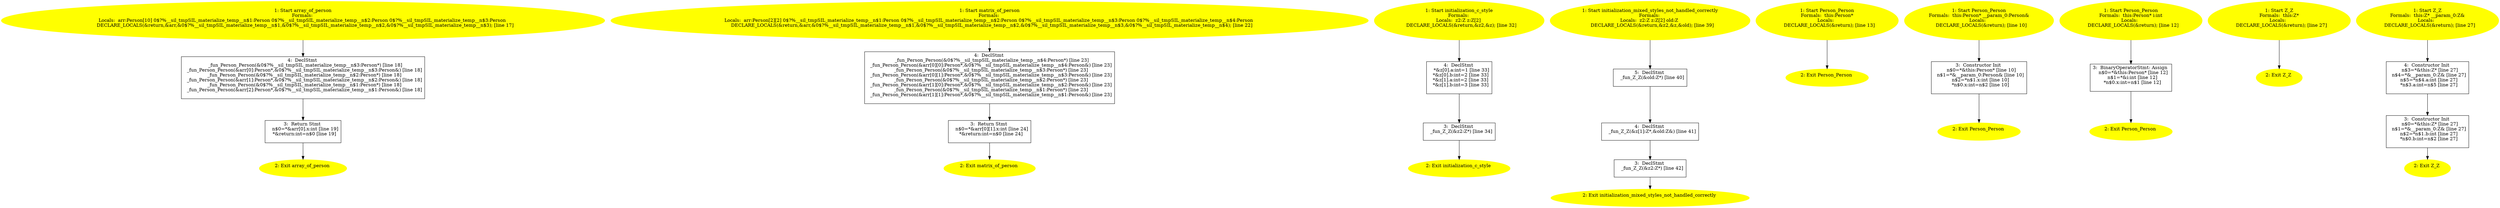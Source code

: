 /* @generated */
digraph iCFG {
"array_of_person#_Z15array_of_personv.7c553fa3272204bd300dabdf4e138df7_1" [label="1: Start array_of_person\nFormals: \nLocals:  arr:Person[10] 0$?%__sil_tmpSIL_materialize_temp__n$1:Person 0$?%__sil_tmpSIL_materialize_temp__n$2:Person 0$?%__sil_tmpSIL_materialize_temp__n$3:Person \n   DECLARE_LOCALS(&return,&arr,&0$?%__sil_tmpSIL_materialize_temp__n$1,&0$?%__sil_tmpSIL_materialize_temp__n$2,&0$?%__sil_tmpSIL_materialize_temp__n$3); [line 17]\n " color=yellow style=filled]
	

	 "array_of_person#_Z15array_of_personv.7c553fa3272204bd300dabdf4e138df7_1" -> "array_of_person#_Z15array_of_personv.7c553fa3272204bd300dabdf4e138df7_4" ;
"array_of_person#_Z15array_of_personv.7c553fa3272204bd300dabdf4e138df7_2" [label="2: Exit array_of_person \n  " color=yellow style=filled]
	

"array_of_person#_Z15array_of_personv.7c553fa3272204bd300dabdf4e138df7_3" [label="3:  Return Stmt \n   n$0=*&arr[0].x:int [line 19]\n  *&return:int=n$0 [line 19]\n " shape="box"]
	

	 "array_of_person#_Z15array_of_personv.7c553fa3272204bd300dabdf4e138df7_3" -> "array_of_person#_Z15array_of_personv.7c553fa3272204bd300dabdf4e138df7_2" ;
"array_of_person#_Z15array_of_personv.7c553fa3272204bd300dabdf4e138df7_4" [label="4:  DeclStmt \n   _fun_Person_Person(&0$?%__sil_tmpSIL_materialize_temp__n$3:Person*) [line 18]\n  _fun_Person_Person(&arr[0]:Person*,&0$?%__sil_tmpSIL_materialize_temp__n$3:Person&) [line 18]\n  _fun_Person_Person(&0$?%__sil_tmpSIL_materialize_temp__n$2:Person*) [line 18]\n  _fun_Person_Person(&arr[1]:Person*,&0$?%__sil_tmpSIL_materialize_temp__n$2:Person&) [line 18]\n  _fun_Person_Person(&0$?%__sil_tmpSIL_materialize_temp__n$1:Person*) [line 18]\n  _fun_Person_Person(&arr[2]:Person*,&0$?%__sil_tmpSIL_materialize_temp__n$1:Person&) [line 18]\n " shape="box"]
	

	 "array_of_person#_Z15array_of_personv.7c553fa3272204bd300dabdf4e138df7_4" -> "array_of_person#_Z15array_of_personv.7c553fa3272204bd300dabdf4e138df7_3" ;
"matrix_of_person#_Z16matrix_of_personv.39f4dcf0df55c7259a99fabe8ccde35d_1" [label="1: Start matrix_of_person\nFormals: \nLocals:  arr:Person[2][2] 0$?%__sil_tmpSIL_materialize_temp__n$1:Person 0$?%__sil_tmpSIL_materialize_temp__n$2:Person 0$?%__sil_tmpSIL_materialize_temp__n$3:Person 0$?%__sil_tmpSIL_materialize_temp__n$4:Person \n   DECLARE_LOCALS(&return,&arr,&0$?%__sil_tmpSIL_materialize_temp__n$1,&0$?%__sil_tmpSIL_materialize_temp__n$2,&0$?%__sil_tmpSIL_materialize_temp__n$3,&0$?%__sil_tmpSIL_materialize_temp__n$4); [line 22]\n " color=yellow style=filled]
	

	 "matrix_of_person#_Z16matrix_of_personv.39f4dcf0df55c7259a99fabe8ccde35d_1" -> "matrix_of_person#_Z16matrix_of_personv.39f4dcf0df55c7259a99fabe8ccde35d_4" ;
"matrix_of_person#_Z16matrix_of_personv.39f4dcf0df55c7259a99fabe8ccde35d_2" [label="2: Exit matrix_of_person \n  " color=yellow style=filled]
	

"matrix_of_person#_Z16matrix_of_personv.39f4dcf0df55c7259a99fabe8ccde35d_3" [label="3:  Return Stmt \n   n$0=*&arr[0][1].x:int [line 24]\n  *&return:int=n$0 [line 24]\n " shape="box"]
	

	 "matrix_of_person#_Z16matrix_of_personv.39f4dcf0df55c7259a99fabe8ccde35d_3" -> "matrix_of_person#_Z16matrix_of_personv.39f4dcf0df55c7259a99fabe8ccde35d_2" ;
"matrix_of_person#_Z16matrix_of_personv.39f4dcf0df55c7259a99fabe8ccde35d_4" [label="4:  DeclStmt \n   _fun_Person_Person(&0$?%__sil_tmpSIL_materialize_temp__n$4:Person*) [line 23]\n  _fun_Person_Person(&arr[0][0]:Person*,&0$?%__sil_tmpSIL_materialize_temp__n$4:Person&) [line 23]\n  _fun_Person_Person(&0$?%__sil_tmpSIL_materialize_temp__n$3:Person*) [line 23]\n  _fun_Person_Person(&arr[0][1]:Person*,&0$?%__sil_tmpSIL_materialize_temp__n$3:Person&) [line 23]\n  _fun_Person_Person(&0$?%__sil_tmpSIL_materialize_temp__n$2:Person*) [line 23]\n  _fun_Person_Person(&arr[1][0]:Person*,&0$?%__sil_tmpSIL_materialize_temp__n$2:Person&) [line 23]\n  _fun_Person_Person(&0$?%__sil_tmpSIL_materialize_temp__n$1:Person*) [line 23]\n  _fun_Person_Person(&arr[1][1]:Person*,&0$?%__sil_tmpSIL_materialize_temp__n$1:Person&) [line 23]\n " shape="box"]
	

	 "matrix_of_person#_Z16matrix_of_personv.39f4dcf0df55c7259a99fabe8ccde35d_4" -> "matrix_of_person#_Z16matrix_of_personv.39f4dcf0df55c7259a99fabe8ccde35d_3" ;
"initialization_c_style#_Z22initialization_c_stylev.6b9bfbb6779ee90799bffc017bfd501e_1" [label="1: Start initialization_c_style\nFormals: \nLocals:  z2:Z z:Z[2] \n   DECLARE_LOCALS(&return,&z2,&z); [line 32]\n " color=yellow style=filled]
	

	 "initialization_c_style#_Z22initialization_c_stylev.6b9bfbb6779ee90799bffc017bfd501e_1" -> "initialization_c_style#_Z22initialization_c_stylev.6b9bfbb6779ee90799bffc017bfd501e_4" ;
"initialization_c_style#_Z22initialization_c_stylev.6b9bfbb6779ee90799bffc017bfd501e_2" [label="2: Exit initialization_c_style \n  " color=yellow style=filled]
	

"initialization_c_style#_Z22initialization_c_stylev.6b9bfbb6779ee90799bffc017bfd501e_3" [label="3:  DeclStmt \n   _fun_Z_Z(&z2:Z*) [line 34]\n " shape="box"]
	

	 "initialization_c_style#_Z22initialization_c_stylev.6b9bfbb6779ee90799bffc017bfd501e_3" -> "initialization_c_style#_Z22initialization_c_stylev.6b9bfbb6779ee90799bffc017bfd501e_2" ;
"initialization_c_style#_Z22initialization_c_stylev.6b9bfbb6779ee90799bffc017bfd501e_4" [label="4:  DeclStmt \n   *&z[0].a:int=1 [line 33]\n  *&z[0].b:int=2 [line 33]\n  *&z[1].a:int=2 [line 33]\n  *&z[1].b:int=3 [line 33]\n " shape="box"]
	

	 "initialization_c_style#_Z22initialization_c_stylev.6b9bfbb6779ee90799bffc017bfd501e_4" -> "initialization_c_style#_Z22initialization_c_stylev.6b9bfbb6779ee90799bffc017bfd501e_3" ;
"initialization_mixed_styles_not_handled_correctly#_Z49initialization_mixed_styles_not_handled_correc.e1de50291cecd2ac4e0ba29b88e060a6_1" [label="1: Start initialization_mixed_styles_not_handled_correctly\nFormals: \nLocals:  z2:Z z:Z[2] old:Z \n   DECLARE_LOCALS(&return,&z2,&z,&old); [line 39]\n " color=yellow style=filled]
	

	 "initialization_mixed_styles_not_handled_correctly#_Z49initialization_mixed_styles_not_handled_correc.e1de50291cecd2ac4e0ba29b88e060a6_1" -> "initialization_mixed_styles_not_handled_correctly#_Z49initialization_mixed_styles_not_handled_correc.e1de50291cecd2ac4e0ba29b88e060a6_5" ;
"initialization_mixed_styles_not_handled_correctly#_Z49initialization_mixed_styles_not_handled_correc.e1de50291cecd2ac4e0ba29b88e060a6_2" [label="2: Exit initialization_mixed_styles_not_handled_correctly \n  " color=yellow style=filled]
	

"initialization_mixed_styles_not_handled_correctly#_Z49initialization_mixed_styles_not_handled_correc.e1de50291cecd2ac4e0ba29b88e060a6_3" [label="3:  DeclStmt \n   _fun_Z_Z(&z2:Z*) [line 42]\n " shape="box"]
	

	 "initialization_mixed_styles_not_handled_correctly#_Z49initialization_mixed_styles_not_handled_correc.e1de50291cecd2ac4e0ba29b88e060a6_3" -> "initialization_mixed_styles_not_handled_correctly#_Z49initialization_mixed_styles_not_handled_correc.e1de50291cecd2ac4e0ba29b88e060a6_2" ;
"initialization_mixed_styles_not_handled_correctly#_Z49initialization_mixed_styles_not_handled_correc.e1de50291cecd2ac4e0ba29b88e060a6_4" [label="4:  DeclStmt \n   _fun_Z_Z(&z[1]:Z*,&old:Z&) [line 41]\n " shape="box"]
	

	 "initialization_mixed_styles_not_handled_correctly#_Z49initialization_mixed_styles_not_handled_correc.e1de50291cecd2ac4e0ba29b88e060a6_4" -> "initialization_mixed_styles_not_handled_correctly#_Z49initialization_mixed_styles_not_handled_correc.e1de50291cecd2ac4e0ba29b88e060a6_3" ;
"initialization_mixed_styles_not_handled_correctly#_Z49initialization_mixed_styles_not_handled_correc.e1de50291cecd2ac4e0ba29b88e060a6_5" [label="5:  DeclStmt \n   _fun_Z_Z(&old:Z*) [line 40]\n " shape="box"]
	

	 "initialization_mixed_styles_not_handled_correctly#_Z49initialization_mixed_styles_not_handled_correc.e1de50291cecd2ac4e0ba29b88e060a6_5" -> "initialization_mixed_styles_not_handled_correctly#_Z49initialization_mixed_styles_not_handled_correc.e1de50291cecd2ac4e0ba29b88e060a6_4" ;
"Person#Person#{_ZN6PersonC1Ev}.fca41410158a0d3b142755ba12852099_1" [label="1: Start Person_Person\nFormals:  this:Person*\nLocals:  \n   DECLARE_LOCALS(&return); [line 13]\n " color=yellow style=filled]
	

	 "Person#Person#{_ZN6PersonC1Ev}.fca41410158a0d3b142755ba12852099_1" -> "Person#Person#{_ZN6PersonC1Ev}.fca41410158a0d3b142755ba12852099_2" ;
"Person#Person#{_ZN6PersonC1Ev}.fca41410158a0d3b142755ba12852099_2" [label="2: Exit Person_Person \n  " color=yellow style=filled]
	

"Person#Person#{_ZN6PersonC1EOS_|constexpr}.015c6884b1d59eac978c6f842b1b2daa_1" [label="1: Start Person_Person\nFormals:  this:Person* __param_0:Person&\nLocals:  \n   DECLARE_LOCALS(&return); [line 10]\n " color=yellow style=filled]
	

	 "Person#Person#{_ZN6PersonC1EOS_|constexpr}.015c6884b1d59eac978c6f842b1b2daa_1" -> "Person#Person#{_ZN6PersonC1EOS_|constexpr}.015c6884b1d59eac978c6f842b1b2daa_3" ;
"Person#Person#{_ZN6PersonC1EOS_|constexpr}.015c6884b1d59eac978c6f842b1b2daa_2" [label="2: Exit Person_Person \n  " color=yellow style=filled]
	

"Person#Person#{_ZN6PersonC1EOS_|constexpr}.015c6884b1d59eac978c6f842b1b2daa_3" [label="3:  Constructor Init \n   n$0=*&this:Person* [line 10]\n  n$1=*&__param_0:Person& [line 10]\n  n$2=*n$1.x:int [line 10]\n  *n$0.x:int=n$2 [line 10]\n " shape="box"]
	

	 "Person#Person#{_ZN6PersonC1EOS_|constexpr}.015c6884b1d59eac978c6f842b1b2daa_3" -> "Person#Person#{_ZN6PersonC1EOS_|constexpr}.015c6884b1d59eac978c6f842b1b2daa_2" ;
"Person#Person#{_ZN6PersonC1Ei}.ae4ab9567dbdcec9473e806fd3eba789_1" [label="1: Start Person_Person\nFormals:  this:Person* i:int\nLocals:  \n   DECLARE_LOCALS(&return); [line 12]\n " color=yellow style=filled]
	

	 "Person#Person#{_ZN6PersonC1Ei}.ae4ab9567dbdcec9473e806fd3eba789_1" -> "Person#Person#{_ZN6PersonC1Ei}.ae4ab9567dbdcec9473e806fd3eba789_3" ;
"Person#Person#{_ZN6PersonC1Ei}.ae4ab9567dbdcec9473e806fd3eba789_2" [label="2: Exit Person_Person \n  " color=yellow style=filled]
	

"Person#Person#{_ZN6PersonC1Ei}.ae4ab9567dbdcec9473e806fd3eba789_3" [label="3:  BinaryOperatorStmt: Assign \n   n$0=*&this:Person* [line 12]\n  n$1=*&i:int [line 12]\n  *n$0.x:int=n$1 [line 12]\n " shape="box"]
	

	 "Person#Person#{_ZN6PersonC1Ei}.ae4ab9567dbdcec9473e806fd3eba789_3" -> "Person#Person#{_ZN6PersonC1Ei}.ae4ab9567dbdcec9473e806fd3eba789_2" ;
"Z#Z#{_ZN1ZC1Ev}.362f39f5f16ba686c350e11b1a2ddabe_1" [label="1: Start Z_Z\nFormals:  this:Z*\nLocals:  \n   DECLARE_LOCALS(&return); [line 27]\n " color=yellow style=filled]
	

	 "Z#Z#{_ZN1ZC1Ev}.362f39f5f16ba686c350e11b1a2ddabe_1" -> "Z#Z#{_ZN1ZC1Ev}.362f39f5f16ba686c350e11b1a2ddabe_2" ;
"Z#Z#{_ZN1ZC1Ev}.362f39f5f16ba686c350e11b1a2ddabe_2" [label="2: Exit Z_Z \n  " color=yellow style=filled]
	

"Z#Z#{_ZN1ZC1ERKS_|constexpr}.7727904cd44ca65074f2bcc585f9f39a_1" [label="1: Start Z_Z\nFormals:  this:Z* __param_0:Z&\nLocals:  \n   DECLARE_LOCALS(&return); [line 27]\n " color=yellow style=filled]
	

	 "Z#Z#{_ZN1ZC1ERKS_|constexpr}.7727904cd44ca65074f2bcc585f9f39a_1" -> "Z#Z#{_ZN1ZC1ERKS_|constexpr}.7727904cd44ca65074f2bcc585f9f39a_4" ;
"Z#Z#{_ZN1ZC1ERKS_|constexpr}.7727904cd44ca65074f2bcc585f9f39a_2" [label="2: Exit Z_Z \n  " color=yellow style=filled]
	

"Z#Z#{_ZN1ZC1ERKS_|constexpr}.7727904cd44ca65074f2bcc585f9f39a_3" [label="3:  Constructor Init \n   n$0=*&this:Z* [line 27]\n  n$1=*&__param_0:Z& [line 27]\n  n$2=*n$1.b:int [line 27]\n  *n$0.b:int=n$2 [line 27]\n " shape="box"]
	

	 "Z#Z#{_ZN1ZC1ERKS_|constexpr}.7727904cd44ca65074f2bcc585f9f39a_3" -> "Z#Z#{_ZN1ZC1ERKS_|constexpr}.7727904cd44ca65074f2bcc585f9f39a_2" ;
"Z#Z#{_ZN1ZC1ERKS_|constexpr}.7727904cd44ca65074f2bcc585f9f39a_4" [label="4:  Constructor Init \n   n$3=*&this:Z* [line 27]\n  n$4=*&__param_0:Z& [line 27]\n  n$5=*n$4.a:int [line 27]\n  *n$3.a:int=n$5 [line 27]\n " shape="box"]
	

	 "Z#Z#{_ZN1ZC1ERKS_|constexpr}.7727904cd44ca65074f2bcc585f9f39a_4" -> "Z#Z#{_ZN1ZC1ERKS_|constexpr}.7727904cd44ca65074f2bcc585f9f39a_3" ;
}
